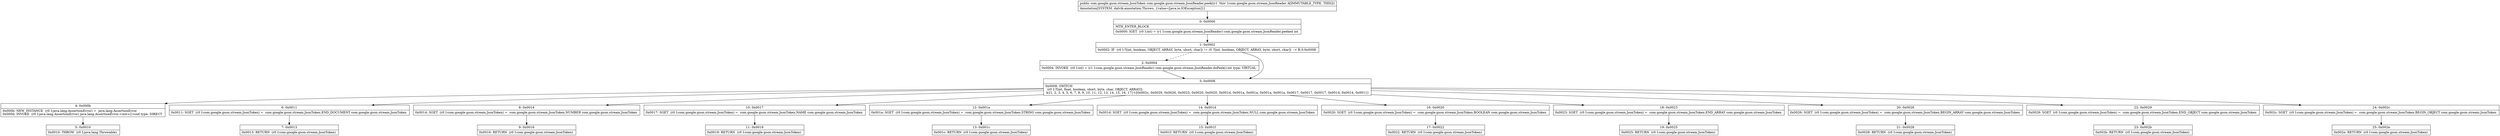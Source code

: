 digraph "CFG forcom.google.gson.stream.JsonReader.peek()Lcom\/google\/gson\/stream\/JsonToken;" {
Node_0 [shape=record,label="{0\:\ 0x0000|MTH_ENTER_BLOCK\l|0x0000: IGET  (r0 I:int) = (r1 I:com.google.gson.stream.JsonReader) com.google.gson.stream.JsonReader.peeked int \l}"];
Node_1 [shape=record,label="{1\:\ 0x0002|0x0002: IF  (r0 I:?[int, boolean, OBJECT, ARRAY, byte, short, char]) != (0 ?[int, boolean, OBJECT, ARRAY, byte, short, char])  \-\> B:3:0x0008 \l}"];
Node_2 [shape=record,label="{2\:\ 0x0004|0x0004: INVOKE  (r0 I:int) = (r1 I:com.google.gson.stream.JsonReader) com.google.gson.stream.JsonReader.doPeek():int type: VIRTUAL \l}"];
Node_3 [shape=record,label="{3\:\ 0x0008|0x0008: SWITCH  \l  (r0 I:?[int, float, boolean, short, byte, char, OBJECT, ARRAY])\l k:[1, 2, 3, 4, 5, 6, 7, 8, 9, 10, 11, 12, 13, 14, 15, 16, 17] t:[0x002c, 0x0029, 0x0026, 0x0023, 0x0020, 0x0020, 0x001d, 0x001a, 0x001a, 0x001a, 0x001a, 0x0017, 0x0017, 0x0017, 0x0014, 0x0014, 0x0011] \l}"];
Node_4 [shape=record,label="{4\:\ 0x000b|0x000b: NEW_INSTANCE  (r0 I:java.lang.AssertionError) =  java.lang.AssertionError \l0x000d: INVOKE  (r0 I:java.lang.AssertionError) java.lang.AssertionError.\<init\>():void type: DIRECT \l}"];
Node_5 [shape=record,label="{5\:\ 0x0010|0x0010: THROW  (r0 I:java.lang.Throwable) \l}"];
Node_6 [shape=record,label="{6\:\ 0x0011|0x0011: SGET  (r0 I:com.google.gson.stream.JsonToken) =  com.google.gson.stream.JsonToken.END_DOCUMENT com.google.gson.stream.JsonToken \l}"];
Node_7 [shape=record,label="{7\:\ 0x0013|0x0013: RETURN  (r0 I:com.google.gson.stream.JsonToken) \l}"];
Node_8 [shape=record,label="{8\:\ 0x0014|0x0014: SGET  (r0 I:com.google.gson.stream.JsonToken) =  com.google.gson.stream.JsonToken.NUMBER com.google.gson.stream.JsonToken \l}"];
Node_9 [shape=record,label="{9\:\ 0x0016|0x0016: RETURN  (r0 I:com.google.gson.stream.JsonToken) \l}"];
Node_10 [shape=record,label="{10\:\ 0x0017|0x0017: SGET  (r0 I:com.google.gson.stream.JsonToken) =  com.google.gson.stream.JsonToken.NAME com.google.gson.stream.JsonToken \l}"];
Node_11 [shape=record,label="{11\:\ 0x0019|0x0019: RETURN  (r0 I:com.google.gson.stream.JsonToken) \l}"];
Node_12 [shape=record,label="{12\:\ 0x001a|0x001a: SGET  (r0 I:com.google.gson.stream.JsonToken) =  com.google.gson.stream.JsonToken.STRING com.google.gson.stream.JsonToken \l}"];
Node_13 [shape=record,label="{13\:\ 0x001c|0x001c: RETURN  (r0 I:com.google.gson.stream.JsonToken) \l}"];
Node_14 [shape=record,label="{14\:\ 0x001d|0x001d: SGET  (r0 I:com.google.gson.stream.JsonToken) =  com.google.gson.stream.JsonToken.NULL com.google.gson.stream.JsonToken \l}"];
Node_15 [shape=record,label="{15\:\ 0x001f|0x001f: RETURN  (r0 I:com.google.gson.stream.JsonToken) \l}"];
Node_16 [shape=record,label="{16\:\ 0x0020|0x0020: SGET  (r0 I:com.google.gson.stream.JsonToken) =  com.google.gson.stream.JsonToken.BOOLEAN com.google.gson.stream.JsonToken \l}"];
Node_17 [shape=record,label="{17\:\ 0x0022|0x0022: RETURN  (r0 I:com.google.gson.stream.JsonToken) \l}"];
Node_18 [shape=record,label="{18\:\ 0x0023|0x0023: SGET  (r0 I:com.google.gson.stream.JsonToken) =  com.google.gson.stream.JsonToken.END_ARRAY com.google.gson.stream.JsonToken \l}"];
Node_19 [shape=record,label="{19\:\ 0x0025|0x0025: RETURN  (r0 I:com.google.gson.stream.JsonToken) \l}"];
Node_20 [shape=record,label="{20\:\ 0x0026|0x0026: SGET  (r0 I:com.google.gson.stream.JsonToken) =  com.google.gson.stream.JsonToken.BEGIN_ARRAY com.google.gson.stream.JsonToken \l}"];
Node_21 [shape=record,label="{21\:\ 0x0028|0x0028: RETURN  (r0 I:com.google.gson.stream.JsonToken) \l}"];
Node_22 [shape=record,label="{22\:\ 0x0029|0x0029: SGET  (r0 I:com.google.gson.stream.JsonToken) =  com.google.gson.stream.JsonToken.END_OBJECT com.google.gson.stream.JsonToken \l}"];
Node_23 [shape=record,label="{23\:\ 0x002b|0x002b: RETURN  (r0 I:com.google.gson.stream.JsonToken) \l}"];
Node_24 [shape=record,label="{24\:\ 0x002c|0x002c: SGET  (r0 I:com.google.gson.stream.JsonToken) =  com.google.gson.stream.JsonToken.BEGIN_OBJECT com.google.gson.stream.JsonToken \l}"];
Node_25 [shape=record,label="{25\:\ 0x002e|0x002e: RETURN  (r0 I:com.google.gson.stream.JsonToken) \l}"];
MethodNode[shape=record,label="{public com.google.gson.stream.JsonToken com.google.gson.stream.JsonReader.peek((r1 'this' I:com.google.gson.stream.JsonReader A[IMMUTABLE_TYPE, THIS]))  | Annotation[SYSTEM, dalvik.annotation.Throws, \{value=[java.io.IOException]\}]\l}"];
MethodNode -> Node_0;
Node_0 -> Node_1;
Node_1 -> Node_2[style=dashed];
Node_1 -> Node_3;
Node_2 -> Node_3;
Node_3 -> Node_4;
Node_3 -> Node_6;
Node_3 -> Node_8;
Node_3 -> Node_10;
Node_3 -> Node_12;
Node_3 -> Node_14;
Node_3 -> Node_16;
Node_3 -> Node_18;
Node_3 -> Node_20;
Node_3 -> Node_22;
Node_3 -> Node_24;
Node_4 -> Node_5;
Node_6 -> Node_7;
Node_8 -> Node_9;
Node_10 -> Node_11;
Node_12 -> Node_13;
Node_14 -> Node_15;
Node_16 -> Node_17;
Node_18 -> Node_19;
Node_20 -> Node_21;
Node_22 -> Node_23;
Node_24 -> Node_25;
}

